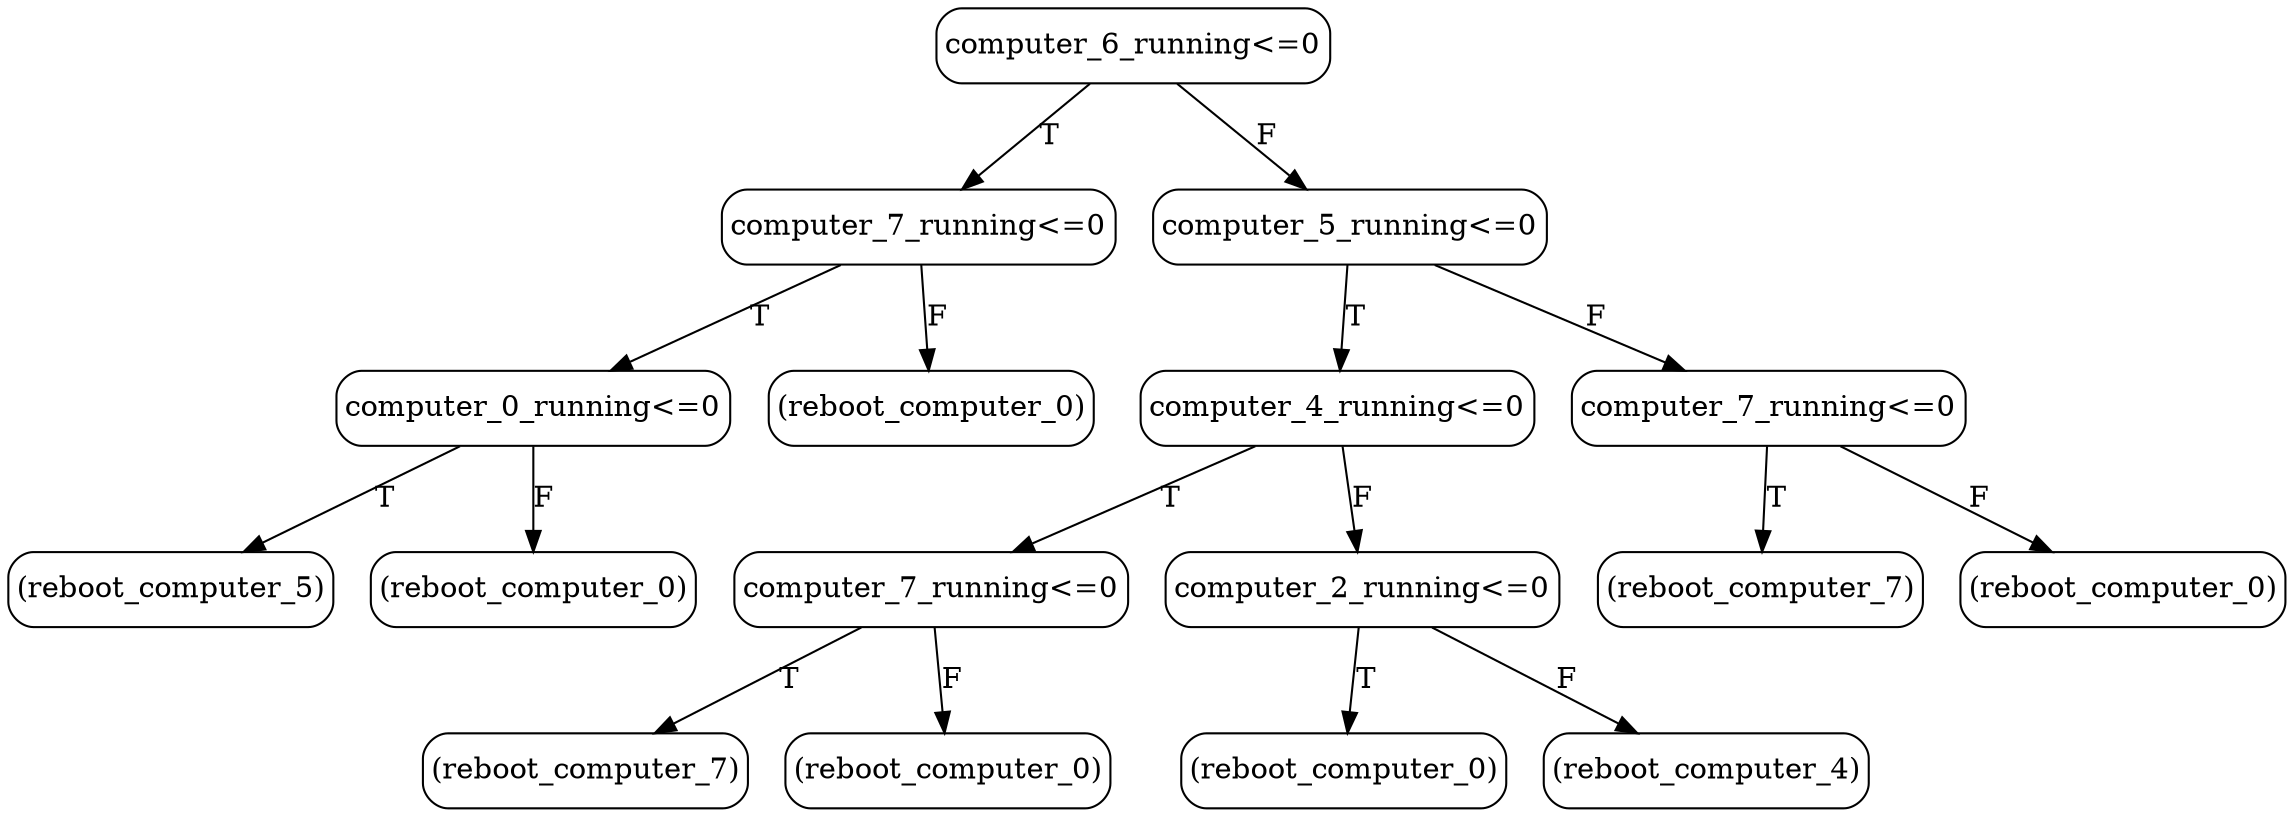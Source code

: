 // decision tree
digraph {
	4 [label="(reboot_computer_5)" margin="0.05,0.05" shape=box style=rounded]
	5 [label="(reboot_computer_0)" margin="0.05,0.05" shape=box style=rounded]
	3 [label="computer_0_running<=0" margin="0.05,0.05" shape=box style=rounded]
	3 -> 4 [label=T]
	3 -> 5 [label=F]
	6 [label="(reboot_computer_0)" margin="0.05,0.05" shape=box style=rounded]
	1 [label="computer_7_running<=0" margin="0.05,0.05" shape=box style=rounded]
	1 -> 3 [label=T]
	1 -> 6 [label=F]
	19 [label="(reboot_computer_7)" margin="0.05,0.05" shape=box style=rounded]
	20 [label="(reboot_computer_0)" margin="0.05,0.05" shape=box style=rounded]
	18 [label="computer_7_running<=0" margin="0.05,0.05" shape=box style=rounded]
	18 -> 19 [label=T]
	18 -> 20 [label=F]
	22 [label="(reboot_computer_0)" margin="0.05,0.05" shape=box style=rounded]
	23 [label="(reboot_computer_4)" margin="0.05,0.05" shape=box style=rounded]
	21 [label="computer_2_running<=0" margin="0.05,0.05" shape=box style=rounded]
	21 -> 22 [label=T]
	21 -> 23 [label=F]
	17 [label="computer_4_running<=0" margin="0.05,0.05" shape=box style=rounded]
	17 -> 18 [label=T]
	17 -> 21 [label=F]
	29 [label="(reboot_computer_7)" margin="0.05,0.05" shape=box style=rounded]
	30 [label="(reboot_computer_0)" margin="0.05,0.05" shape=box style=rounded]
	24 [label="computer_7_running<=0" margin="0.05,0.05" shape=box style=rounded]
	24 -> 29 [label=T]
	24 -> 30 [label=F]
	16 [label="computer_5_running<=0" margin="0.05,0.05" shape=box style=rounded]
	16 -> 17 [label=T]
	16 -> 24 [label=F]
	0 [label="computer_6_running<=0" margin="0.05,0.05" shape=box style=rounded]
	0 -> 1 [label=T]
	0 -> 16 [label=F]
}
